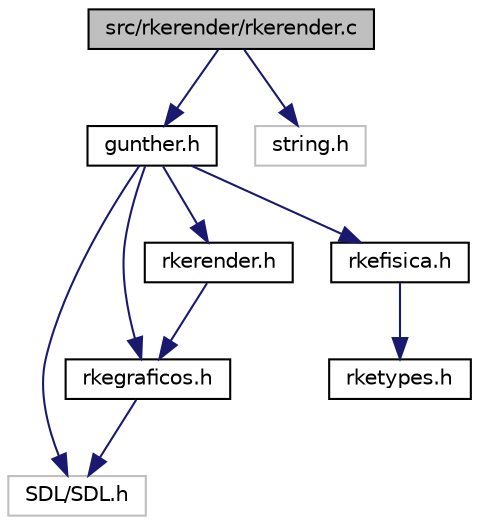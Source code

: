 digraph G
{
  edge [fontname="Helvetica",fontsize="10",labelfontname="Helvetica",labelfontsize="10"];
  node [fontname="Helvetica",fontsize="10",shape=record];
  Node1 [label="src/rkerender/rkerender.c",height=0.2,width=0.4,color="black", fillcolor="grey75", style="filled" fontcolor="black"];
  Node1 -> Node2 [color="midnightblue",fontsize="10",style="solid",fontname="Helvetica"];
  Node2 [label="gunther.h",height=0.2,width=0.4,color="black", fillcolor="white", style="filled",URL="$gunther_8h.html",tooltip="Arquivo header geral do jogo."];
  Node2 -> Node3 [color="midnightblue",fontsize="10",style="solid",fontname="Helvetica"];
  Node3 [label="SDL/SDL.h",height=0.2,width=0.4,color="grey75", fillcolor="white", style="filled"];
  Node2 -> Node4 [color="midnightblue",fontsize="10",style="solid",fontname="Helvetica"];
  Node4 [label="rkegraficos.h",height=0.2,width=0.4,color="black", fillcolor="white", style="filled",URL="$rkegraficos_8h.html",tooltip="Arquivo header da parte gráfica."];
  Node4 -> Node3 [color="midnightblue",fontsize="10",style="solid",fontname="Helvetica"];
  Node2 -> Node5 [color="midnightblue",fontsize="10",style="solid",fontname="Helvetica"];
  Node5 [label="rkefisica.h",height=0.2,width=0.4,color="black", fillcolor="white", style="filled",URL="$rkefisica_8h.html",tooltip="Arquivo header da biblioteca de funções físicas."];
  Node5 -> Node6 [color="midnightblue",fontsize="10",style="solid",fontname="Helvetica"];
  Node6 [label="rketypes.h",height=0.2,width=0.4,color="black", fillcolor="white", style="filled",URL="$rketypes_8h.html",tooltip="Arquivo header de tipos e defines do Red Knife Engine."];
  Node2 -> Node7 [color="midnightblue",fontsize="10",style="solid",fontname="Helvetica"];
  Node7 [label="rkerender.h",height=0.2,width=0.4,color="black", fillcolor="white", style="filled",URL="$rkerender_8h.html",tooltip="Arquivo header do renderizador."];
  Node7 -> Node4 [color="midnightblue",fontsize="10",style="solid",fontname="Helvetica"];
  Node1 -> Node8 [color="midnightblue",fontsize="10",style="solid",fontname="Helvetica"];
  Node8 [label="string.h",height=0.2,width=0.4,color="grey75", fillcolor="white", style="filled"];
}
